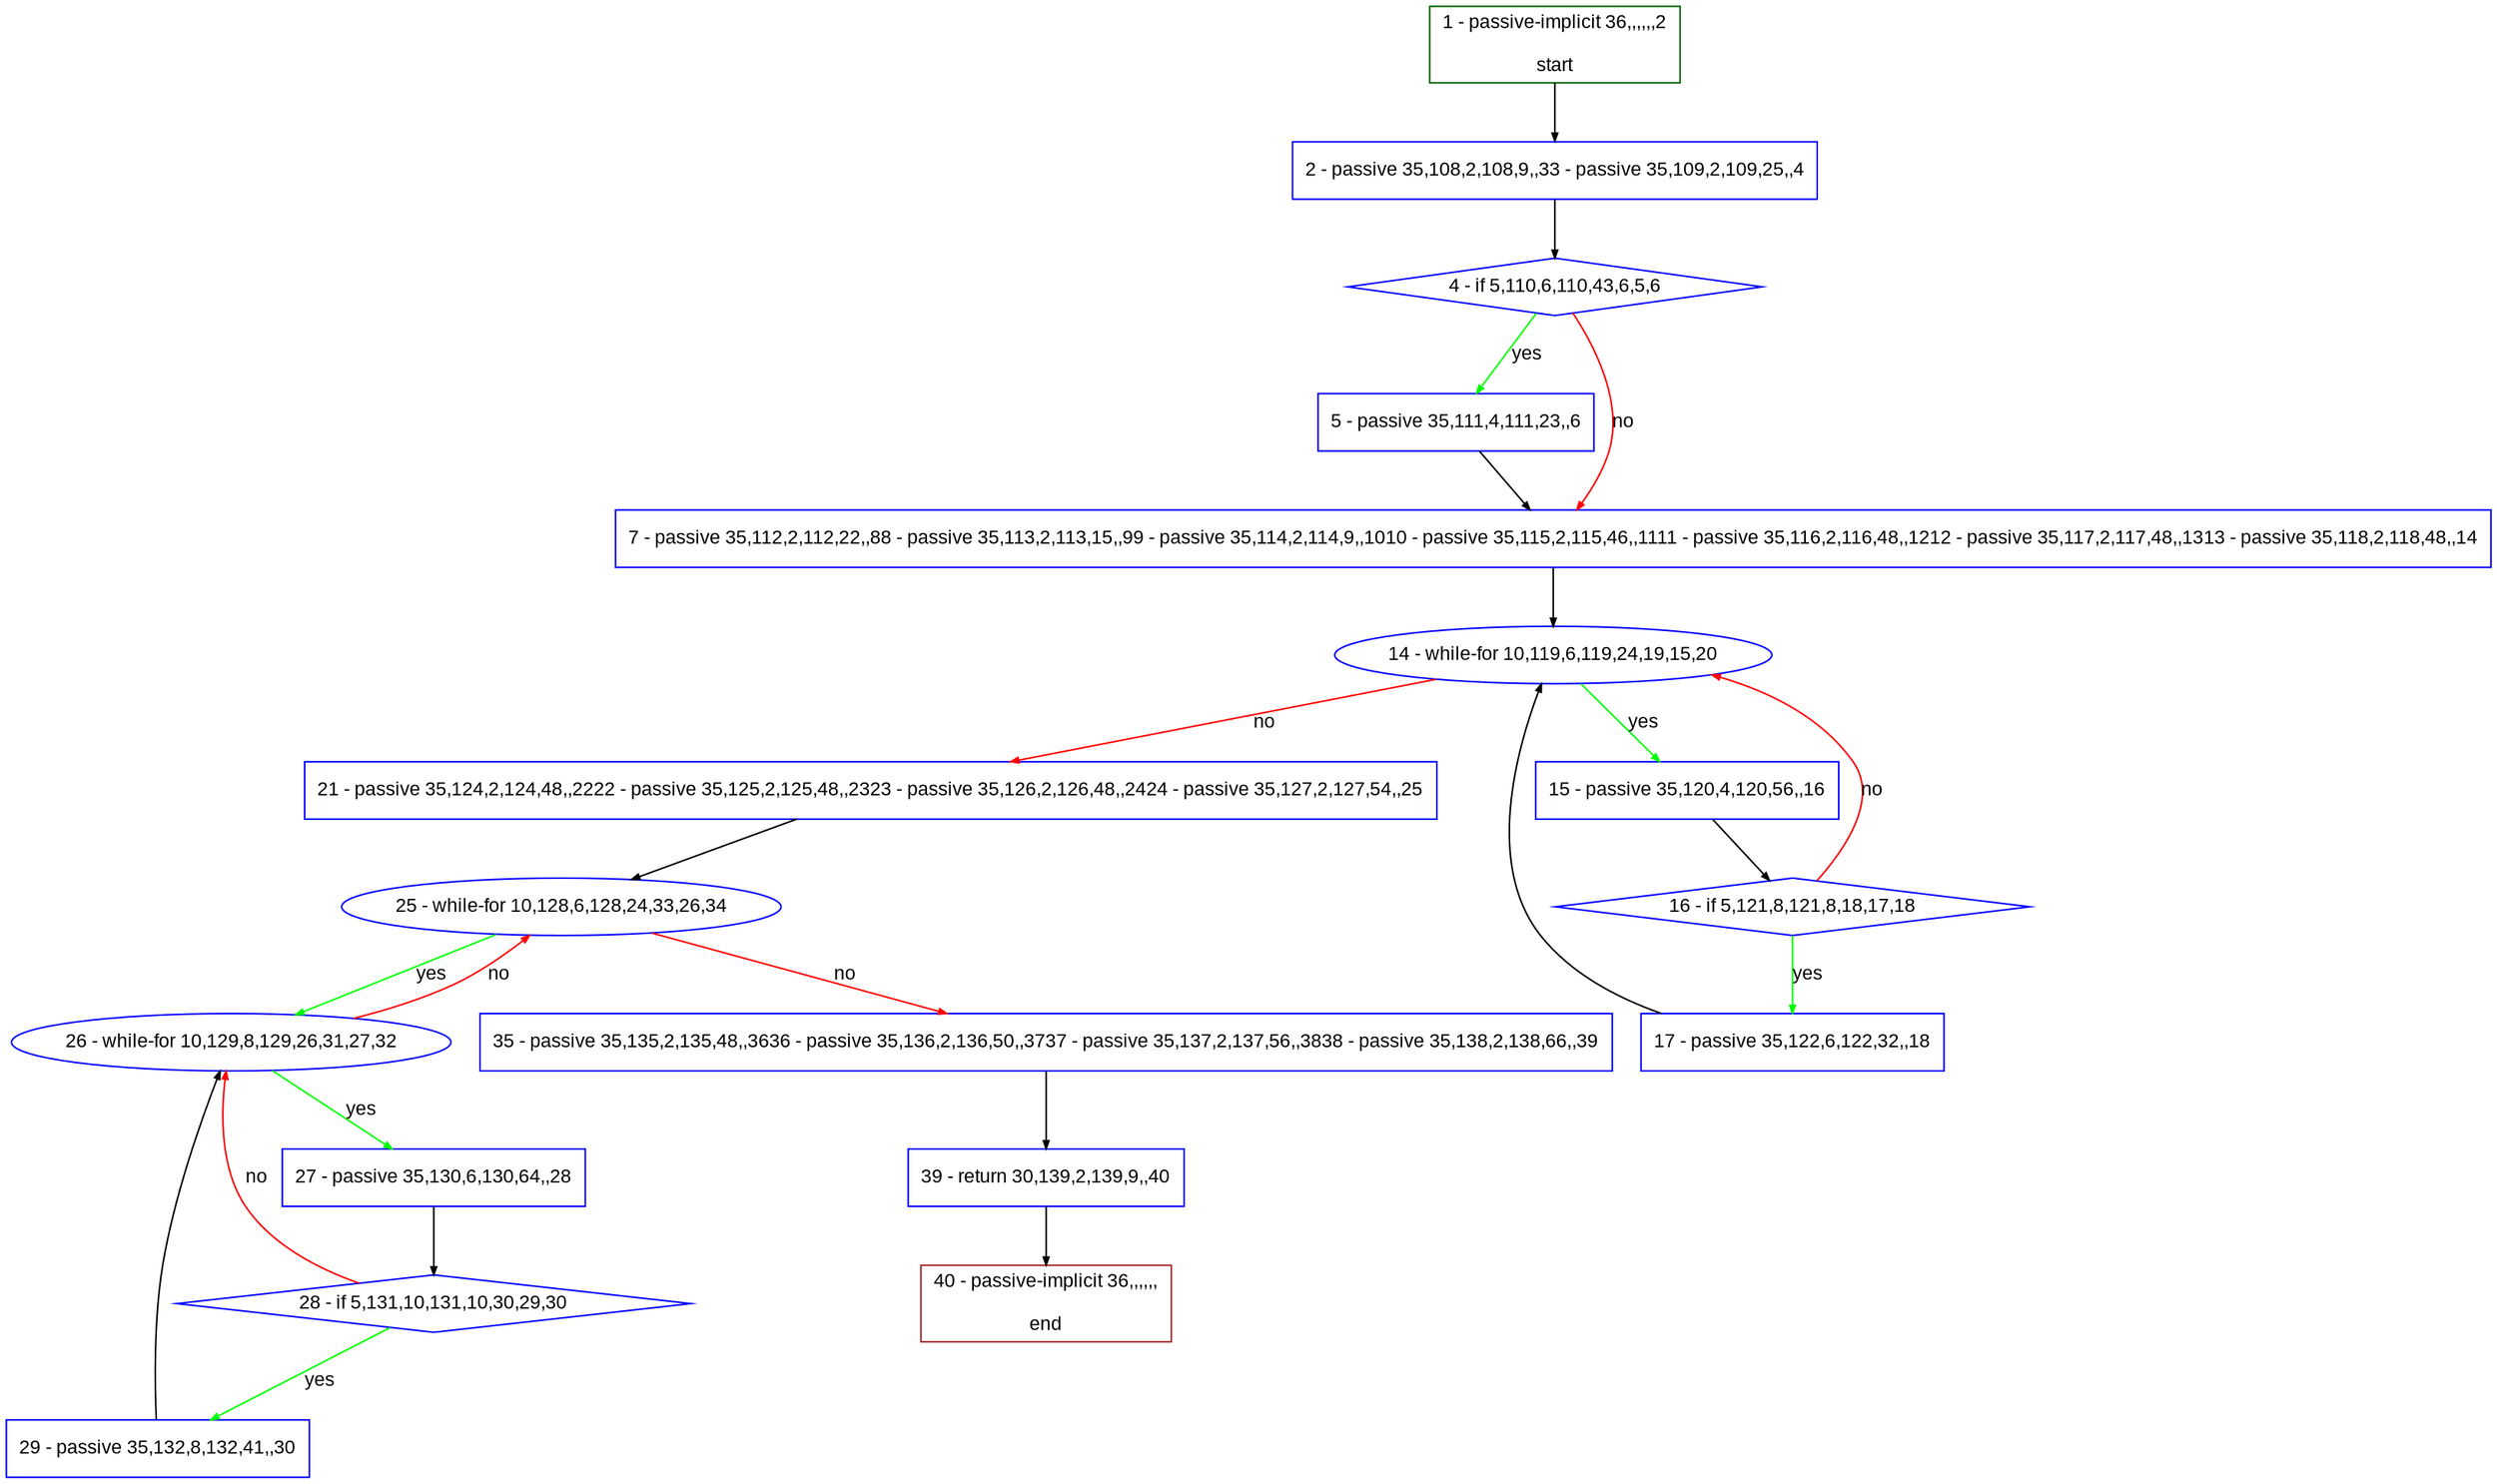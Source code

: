 digraph "" {
  graph [pack="true", label="", fontsize="12", packmode="clust", fontname="Arial", fillcolor="#FFFFCC", bgcolor="white", style="rounded,filled", compound="true"];
  node [node_initialized="no", label="", color="grey", fontsize="12", fillcolor="white", fontname="Arial", style="filled", shape="rectangle", compound="true", fixedsize="false"];
  edge [fontcolor="black", arrowhead="normal", arrowtail="none", arrowsize="0.5", ltail="", label="", color="black", fontsize="12", lhead="", fontname="Arial", dir="forward", compound="true"];
  __N1 [label="2 - passive 35,108,2,108,9,,33 - passive 35,109,2,109,25,,4", color="#0000ff", fillcolor="#ffffff", style="filled", shape="box"];
  __N2 [label="1 - passive-implicit 36,,,,,,2\n\nstart", color="#006400", fillcolor="#ffffff", style="filled", shape="box"];
  __N3 [label="4 - if 5,110,6,110,43,6,5,6", color="#0000ff", fillcolor="#ffffff", style="filled", shape="diamond"];
  __N4 [label="5 - passive 35,111,4,111,23,,6", color="#0000ff", fillcolor="#ffffff", style="filled", shape="box"];
  __N5 [label="7 - passive 35,112,2,112,22,,88 - passive 35,113,2,113,15,,99 - passive 35,114,2,114,9,,1010 - passive 35,115,2,115,46,,1111 - passive 35,116,2,116,48,,1212 - passive 35,117,2,117,48,,1313 - passive 35,118,2,118,48,,14", color="#0000ff", fillcolor="#ffffff", style="filled", shape="box"];
  __N6 [label="14 - while-for 10,119,6,119,24,19,15,20", color="#0000ff", fillcolor="#ffffff", style="filled", shape="oval"];
  __N7 [label="15 - passive 35,120,4,120,56,,16", color="#0000ff", fillcolor="#ffffff", style="filled", shape="box"];
  __N8 [label="21 - passive 35,124,2,124,48,,2222 - passive 35,125,2,125,48,,2323 - passive 35,126,2,126,48,,2424 - passive 35,127,2,127,54,,25", color="#0000ff", fillcolor="#ffffff", style="filled", shape="box"];
  __N9 [label="16 - if 5,121,8,121,8,18,17,18", color="#0000ff", fillcolor="#ffffff", style="filled", shape="diamond"];
  __N10 [label="17 - passive 35,122,6,122,32,,18", color="#0000ff", fillcolor="#ffffff", style="filled", shape="box"];
  __N11 [label="25 - while-for 10,128,6,128,24,33,26,34", color="#0000ff", fillcolor="#ffffff", style="filled", shape="oval"];
  __N12 [label="26 - while-for 10,129,8,129,26,31,27,32", color="#0000ff", fillcolor="#ffffff", style="filled", shape="oval"];
  __N13 [label="35 - passive 35,135,2,135,48,,3636 - passive 35,136,2,136,50,,3737 - passive 35,137,2,137,56,,3838 - passive 35,138,2,138,66,,39", color="#0000ff", fillcolor="#ffffff", style="filled", shape="box"];
  __N14 [label="27 - passive 35,130,6,130,64,,28", color="#0000ff", fillcolor="#ffffff", style="filled", shape="box"];
  __N15 [label="28 - if 5,131,10,131,10,30,29,30", color="#0000ff", fillcolor="#ffffff", style="filled", shape="diamond"];
  __N16 [label="29 - passive 35,132,8,132,41,,30", color="#0000ff", fillcolor="#ffffff", style="filled", shape="box"];
  __N17 [label="39 - return 30,139,2,139,9,,40", color="#0000ff", fillcolor="#ffffff", style="filled", shape="box"];
  __N18 [label="40 - passive-implicit 36,,,,,,\n\nend", color="#a52a2a", fillcolor="#ffffff", style="filled", shape="box"];
  __N2 -> __N1 [arrowhead="normal", arrowtail="none", color="#000000", label="", dir="forward"];
  __N1 -> __N3 [arrowhead="normal", arrowtail="none", color="#000000", label="", dir="forward"];
  __N3 -> __N4 [arrowhead="normal", arrowtail="none", color="#00ff00", label="yes", dir="forward"];
  __N3 -> __N5 [arrowhead="normal", arrowtail="none", color="#ff0000", label="no", dir="forward"];
  __N4 -> __N5 [arrowhead="normal", arrowtail="none", color="#000000", label="", dir="forward"];
  __N5 -> __N6 [arrowhead="normal", arrowtail="none", color="#000000", label="", dir="forward"];
  __N6 -> __N7 [arrowhead="normal", arrowtail="none", color="#00ff00", label="yes", dir="forward"];
  __N6 -> __N8 [arrowhead="normal", arrowtail="none", color="#ff0000", label="no", dir="forward"];
  __N7 -> __N9 [arrowhead="normal", arrowtail="none", color="#000000", label="", dir="forward"];
  __N9 -> __N6 [arrowhead="normal", arrowtail="none", color="#ff0000", label="no", dir="forward"];
  __N9 -> __N10 [arrowhead="normal", arrowtail="none", color="#00ff00", label="yes", dir="forward"];
  __N10 -> __N6 [arrowhead="normal", arrowtail="none", color="#000000", label="", dir="forward"];
  __N8 -> __N11 [arrowhead="normal", arrowtail="none", color="#000000", label="", dir="forward"];
  __N11 -> __N12 [arrowhead="normal", arrowtail="none", color="#00ff00", label="yes", dir="forward"];
  __N12 -> __N11 [arrowhead="normal", arrowtail="none", color="#ff0000", label="no", dir="forward"];
  __N11 -> __N13 [arrowhead="normal", arrowtail="none", color="#ff0000", label="no", dir="forward"];
  __N12 -> __N14 [arrowhead="normal", arrowtail="none", color="#00ff00", label="yes", dir="forward"];
  __N14 -> __N15 [arrowhead="normal", arrowtail="none", color="#000000", label="", dir="forward"];
  __N15 -> __N12 [arrowhead="normal", arrowtail="none", color="#ff0000", label="no", dir="forward"];
  __N15 -> __N16 [arrowhead="normal", arrowtail="none", color="#00ff00", label="yes", dir="forward"];
  __N16 -> __N12 [arrowhead="normal", arrowtail="none", color="#000000", label="", dir="forward"];
  __N13 -> __N17 [arrowhead="normal", arrowtail="none", color="#000000", label="", dir="forward"];
  __N17 -> __N18 [arrowhead="normal", arrowtail="none", color="#000000", label="", dir="forward"];
}
